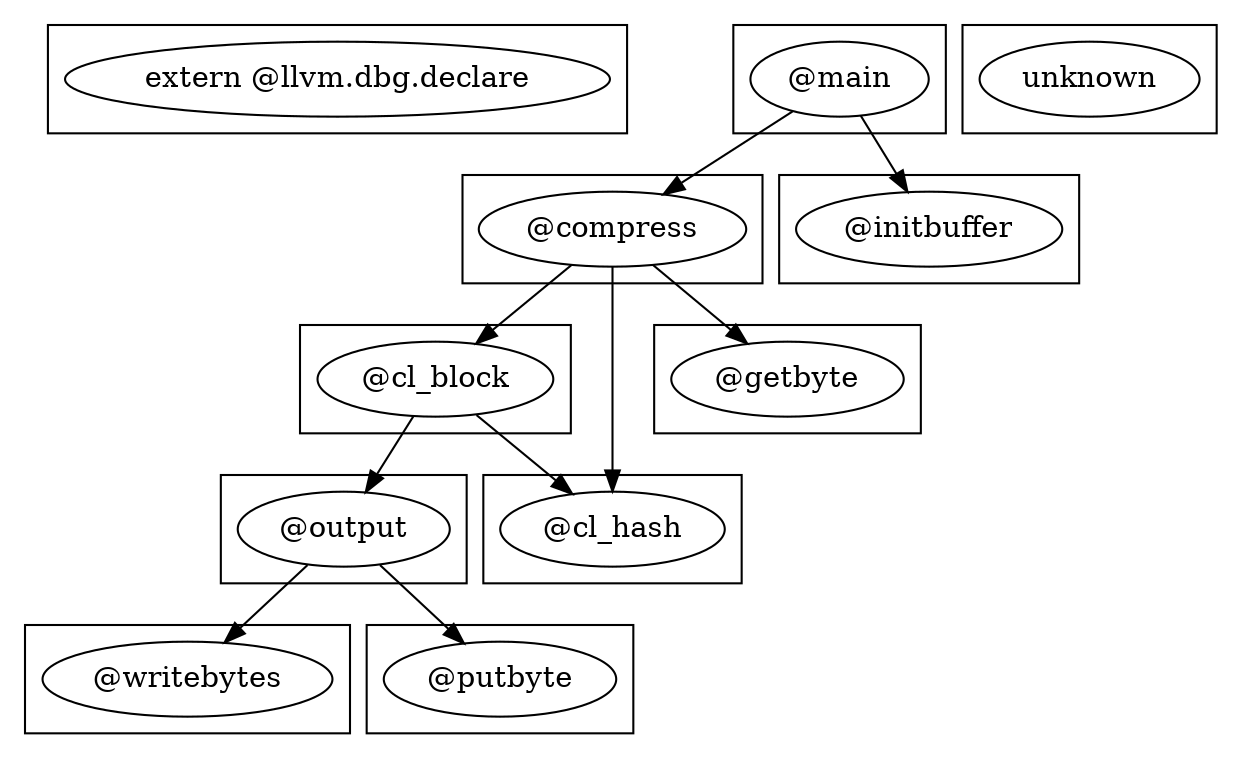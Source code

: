 digraph {
    subgraph cluster_0 {
        714 [label="extern @llvm.dbg.declare"];
    }
    subgraph cluster_1 {
        67 [label="@main"];
    }
    subgraph cluster_2 {
        121 [label="@compress"];
    }
    subgraph cluster_3 {
        428 [label="@cl_block"];
    }
    subgraph cluster_4 {
        480 [label="@output"];
    }
    subgraph cluster_5 {
        680 [label="@writebytes"];
    }
    subgraph cluster_6 {
        670 [label="@putbyte"];
    }
    subgraph cluster_7 {
        336 [label="@cl_hash"];
    }
    subgraph cluster_8 {
        307 [label="@getbyte"];
    }
    subgraph cluster_9 {
        88 [label="@initbuffer"];
    }
    subgraph cluster_10 {
        -100 [label=unknown];
    }
    67 -> 88 [label=""];
    67 -> 121 [label=""];
    121 -> 307 [label=""];
    121 -> 336 [label=""];
    121 -> 428 [label=""];
    428 -> 336 [label=""];
    428 -> 480 [label=""];
    480 -> 670 [label=""];
    480 -> 680 [label=""];
}